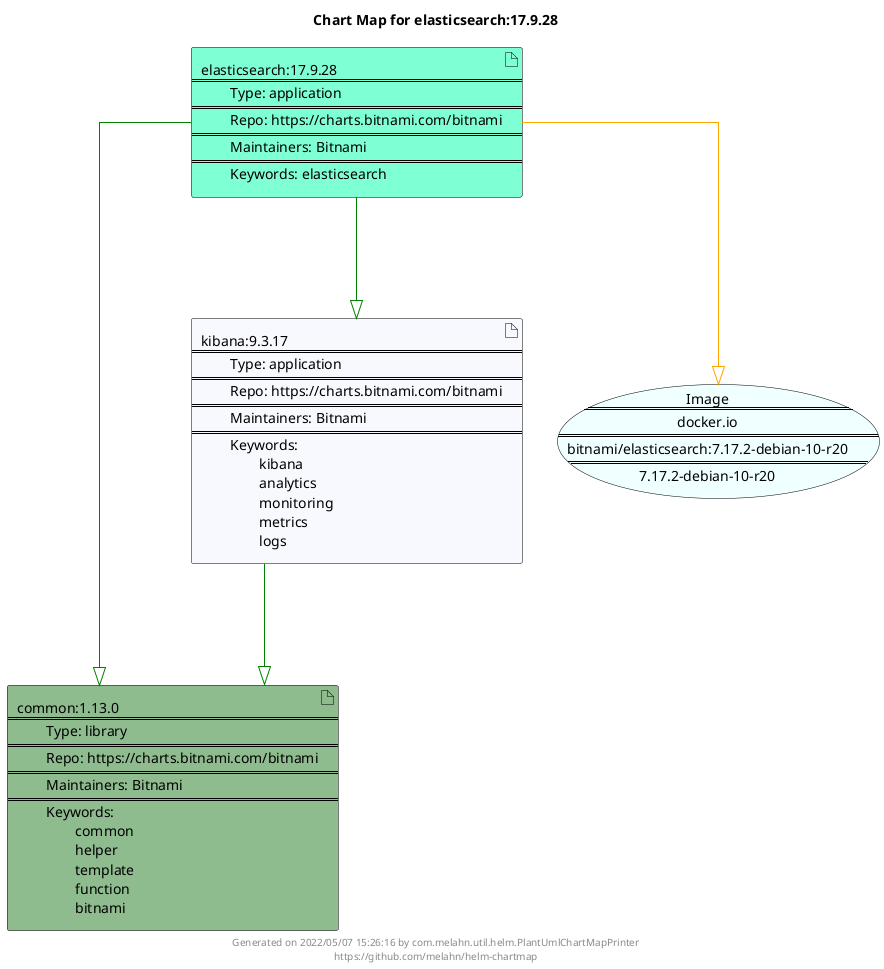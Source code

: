 @startuml
skinparam linetype ortho
skinparam backgroundColor white
skinparam usecaseBorderColor black
skinparam usecaseArrowColor LightSlateGray
skinparam artifactBorderColor black
skinparam artifactArrowColor LightSlateGray

title Chart Map for elasticsearch:17.9.28

'There are 3 referenced Helm Charts
artifact "common:1.13.0\n====\n\tType: library\n====\n\tRepo: https://charts.bitnami.com/bitnami\n====\n\tMaintainers: Bitnami\n====\n\tKeywords: \n\t\tcommon\n\t\thelper\n\t\ttemplate\n\t\tfunction\n\t\tbitnami" as common_1_13_0 #DarkSeaGreen
artifact "elasticsearch:17.9.28\n====\n\tType: application\n====\n\tRepo: https://charts.bitnami.com/bitnami\n====\n\tMaintainers: Bitnami\n====\n\tKeywords: elasticsearch" as elasticsearch_17_9_28 #Aquamarine
artifact "kibana:9.3.17\n====\n\tType: application\n====\n\tRepo: https://charts.bitnami.com/bitnami\n====\n\tMaintainers: Bitnami\n====\n\tKeywords: \n\t\tkibana\n\t\tanalytics\n\t\tmonitoring\n\t\tmetrics\n\t\tlogs" as kibana_9_3_17 #GhostWhite

'There is one referenced Docker Image
usecase "Image\n====\ndocker.io\n====\nbitnami/elasticsearch:7.17.2-debian-10-r20\n====\n7.17.2-debian-10-r20" as docker_io_bitnami_elasticsearch_7_17_2_debian_10_r20 #Azure

'Chart Dependencies
elasticsearch_17_9_28--[#green]-|>kibana_9_3_17
kibana_9_3_17--[#green]-|>common_1_13_0
elasticsearch_17_9_28--[#green]-|>common_1_13_0
elasticsearch_17_9_28--[#orange]-|>docker_io_bitnami_elasticsearch_7_17_2_debian_10_r20

center footer Generated on 2022/05/07 15:26:16 by com.melahn.util.helm.PlantUmlChartMapPrinter\nhttps://github.com/melahn/helm-chartmap
@enduml
